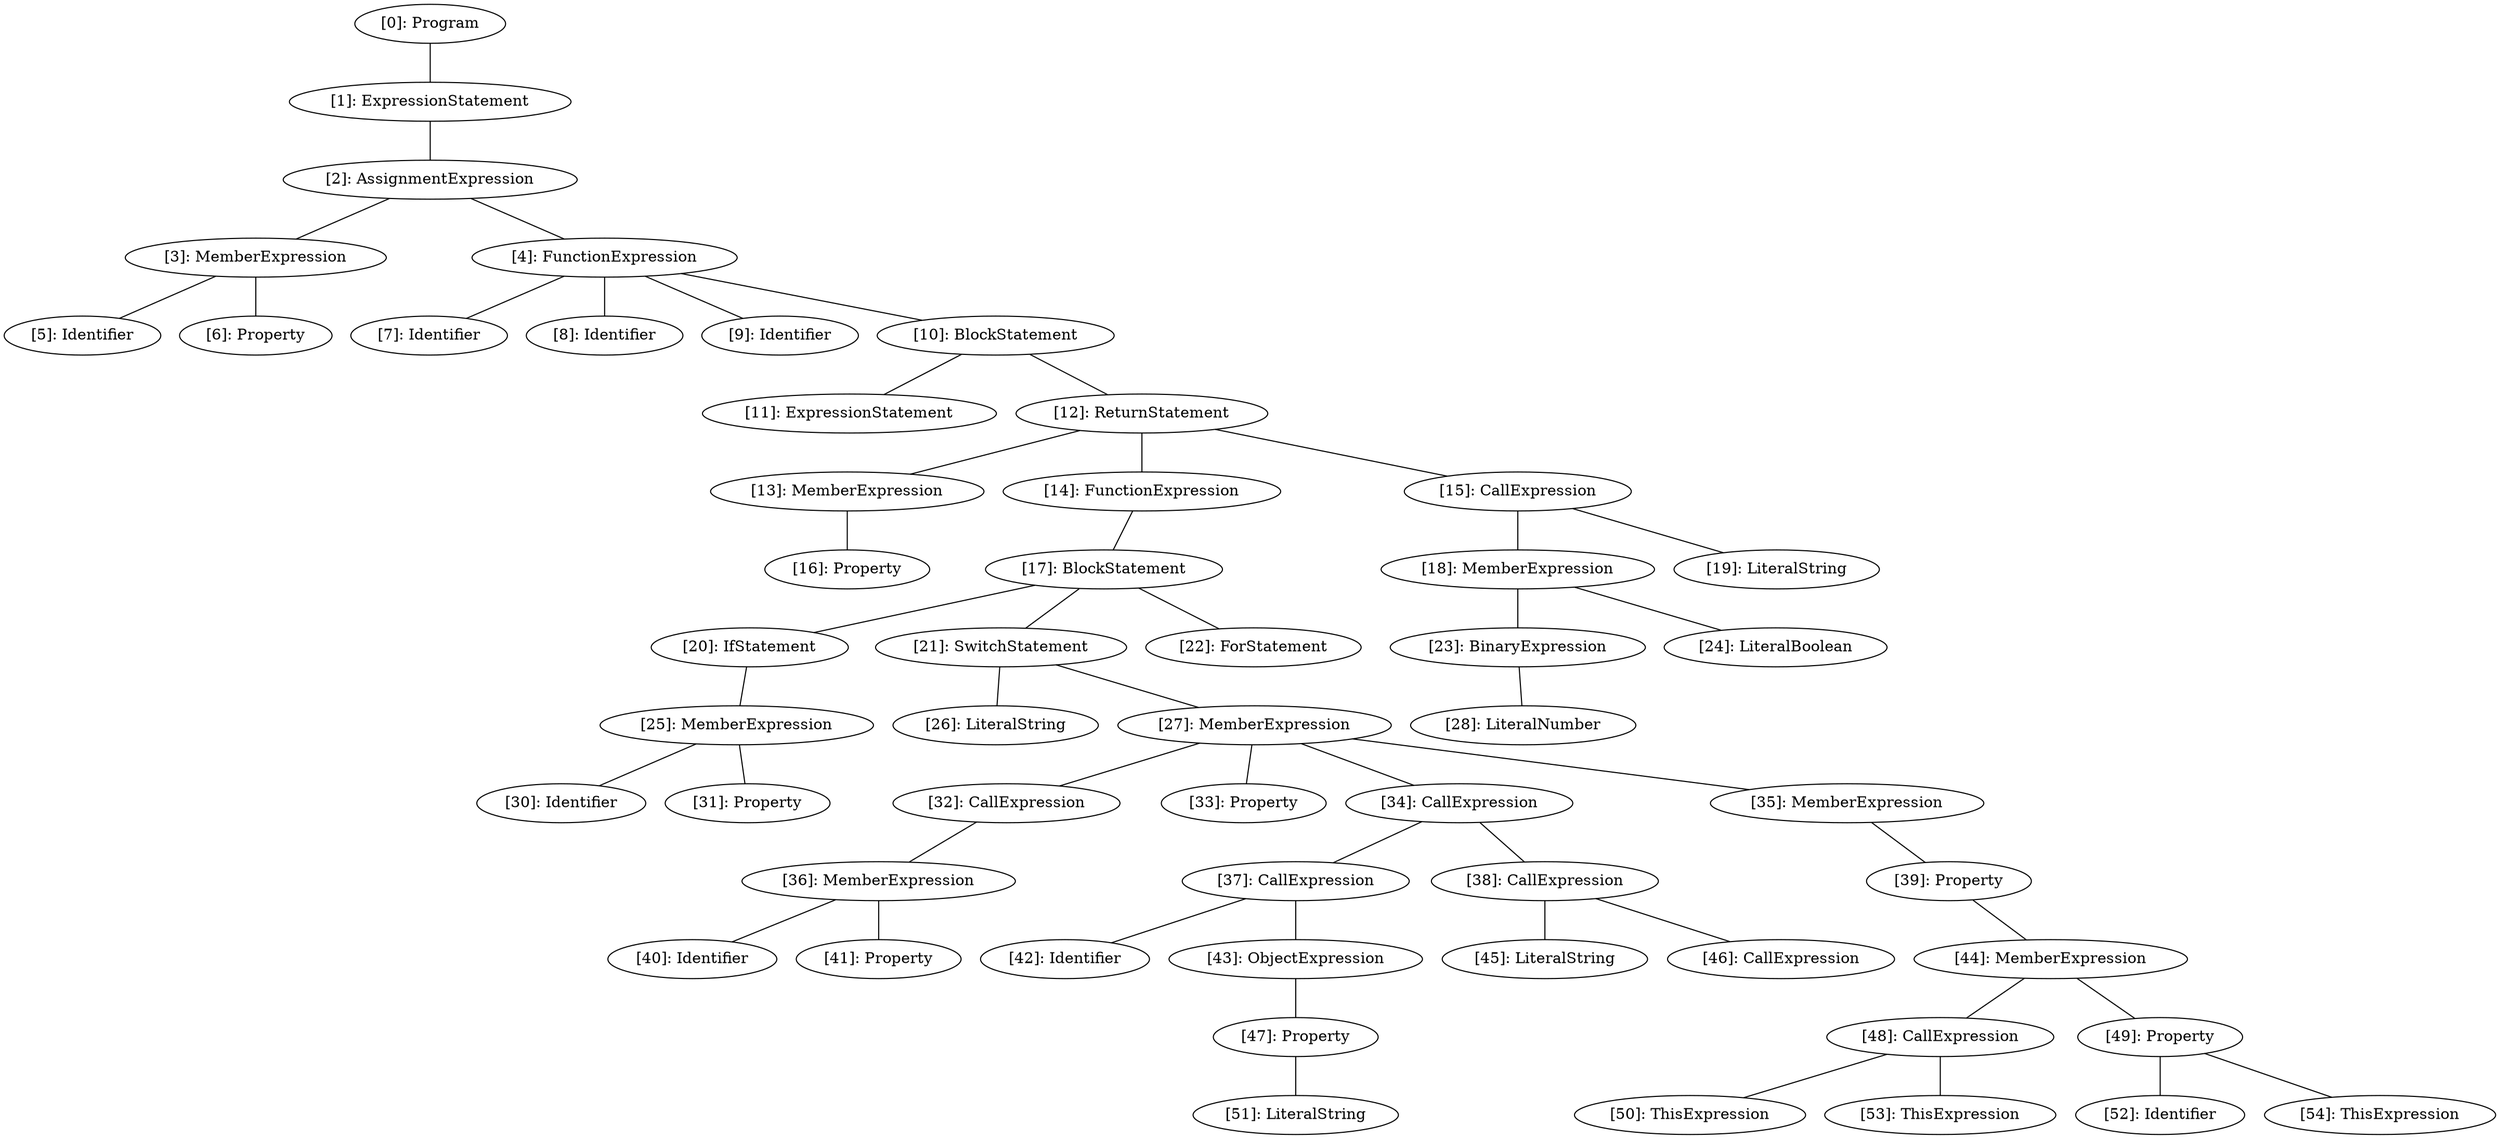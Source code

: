 // Result
graph {
	0 [label="[0]: Program"]
	1 [label="[1]: ExpressionStatement"]
	2 [label="[2]: AssignmentExpression"]
	3 [label="[3]: MemberExpression"]
	4 [label="[4]: FunctionExpression"]
	5 [label="[5]: Identifier"]
	6 [label="[6]: Property"]
	7 [label="[7]: Identifier"]
	8 [label="[8]: Identifier"]
	9 [label="[9]: Identifier"]
	10 [label="[10]: BlockStatement"]
	11 [label="[11]: ExpressionStatement"]
	12 [label="[12]: ReturnStatement"]
	13 [label="[13]: MemberExpression"]
	14 [label="[14]: FunctionExpression"]
	15 [label="[15]: CallExpression"]
	16 [label="[16]: Property"]
	17 [label="[17]: BlockStatement"]
	18 [label="[18]: MemberExpression"]
	19 [label="[19]: LiteralString"]
	20 [label="[20]: IfStatement"]
	21 [label="[21]: SwitchStatement"]
	22 [label="[22]: ForStatement"]
	23 [label="[23]: BinaryExpression"]
	24 [label="[24]: LiteralBoolean"]
	25 [label="[25]: MemberExpression"]
	26 [label="[26]: LiteralString"]
	27 [label="[27]: MemberExpression"]
	28 [label="[28]: LiteralNumber"]
	30 [label="[30]: Identifier"]
	31 [label="[31]: Property"]
	32 [label="[32]: CallExpression"]
	33 [label="[33]: Property"]
	34 [label="[34]: CallExpression"]
	35 [label="[35]: MemberExpression"]
	36 [label="[36]: MemberExpression"]
	37 [label="[37]: CallExpression"]
	38 [label="[38]: CallExpression"]
	39 [label="[39]: Property"]
	40 [label="[40]: Identifier"]
	41 [label="[41]: Property"]
	42 [label="[42]: Identifier"]
	43 [label="[43]: ObjectExpression"]
	44 [label="[44]: MemberExpression"]
	45 [label="[45]: LiteralString"]
	46 [label="[46]: CallExpression"]
	47 [label="[47]: Property"]
	48 [label="[48]: CallExpression"]
	49 [label="[49]: Property"]
	50 [label="[50]: ThisExpression"]
	51 [label="[51]: LiteralString"]
	52 [label="[52]: Identifier"]
	53 [label="[53]: ThisExpression"]
	54 [label="[54]: ThisExpression"]
	0 -- 1
	1 -- 2
	2 -- 3
	2 -- 4
	3 -- 5
	3 -- 6
	4 -- 7
	4 -- 8
	4 -- 9
	4 -- 10
	10 -- 11
	10 -- 12
	12 -- 13
	12 -- 14
	12 -- 15
	13 -- 16
	14 -- 17
	15 -- 18
	15 -- 19
	17 -- 20
	17 -- 21
	17 -- 22
	18 -- 23
	18 -- 24
	20 -- 25
	21 -- 26
	21 -- 27
	23 -- 28
	25 -- 30
	25 -- 31
	27 -- 32
	27 -- 33
	27 -- 34
	27 -- 35
	32 -- 36
	34 -- 37
	34 -- 38
	35 -- 39
	36 -- 40
	36 -- 41
	37 -- 42
	37 -- 43
	38 -- 45
	38 -- 46
	39 -- 44
	43 -- 47
	44 -- 48
	44 -- 49
	47 -- 51
	48 -- 50
	48 -- 53
	49 -- 52
	49 -- 54
}
